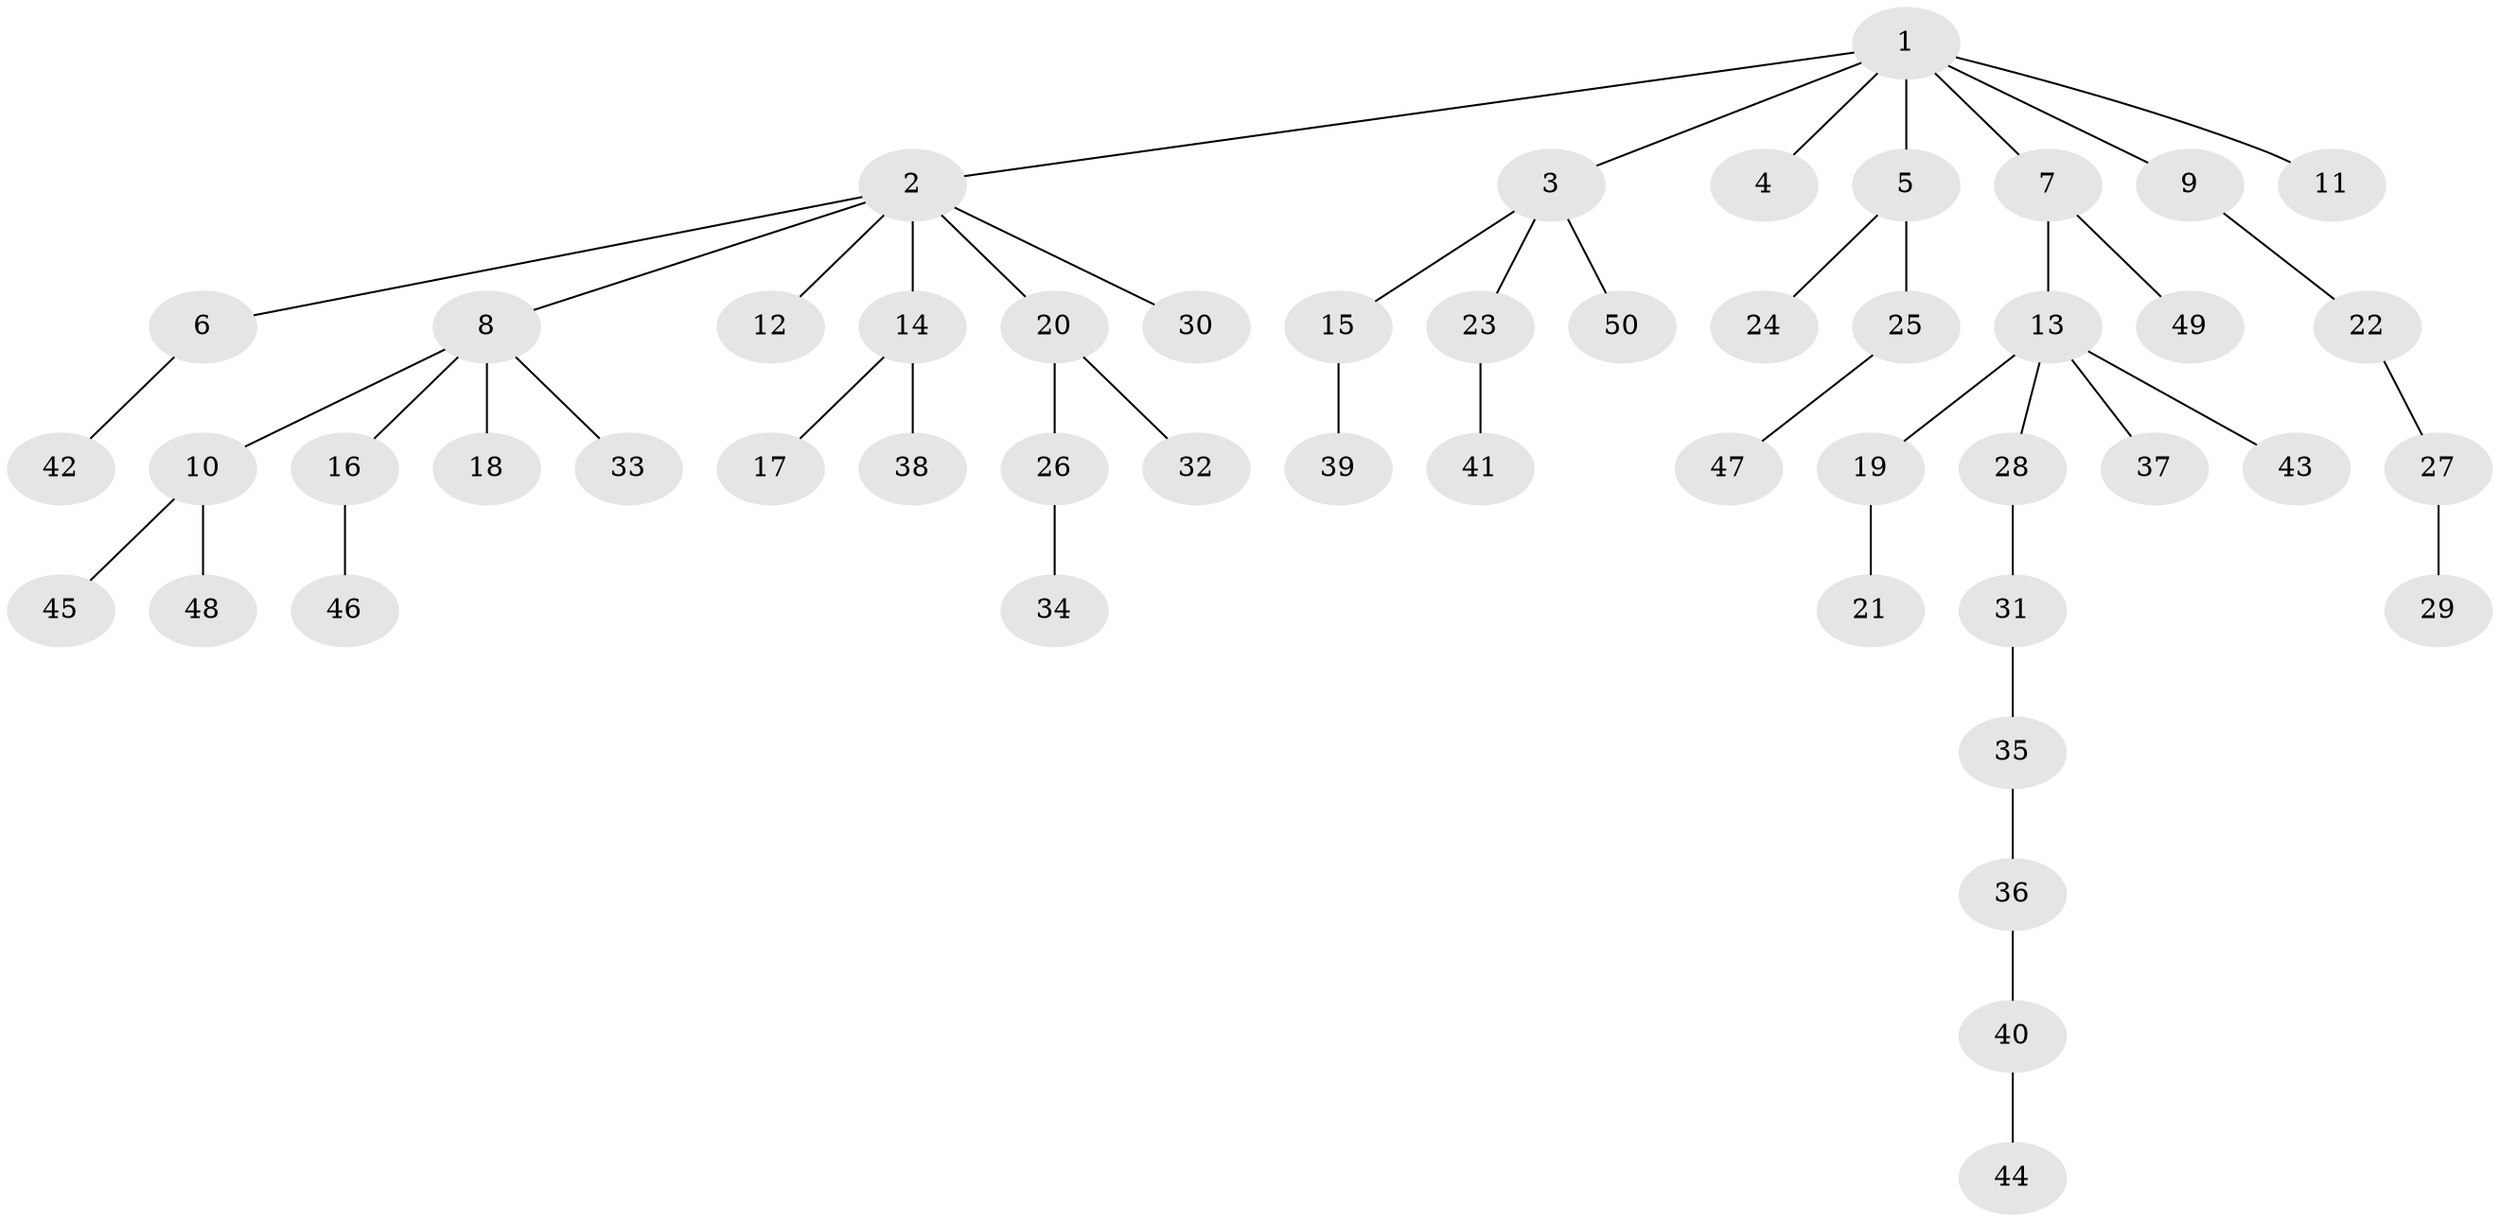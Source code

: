 // coarse degree distribution, {8: 0.0625, 3: 0.03125, 1: 0.59375, 2: 0.25, 4: 0.0625}
// Generated by graph-tools (version 1.1) at 2025/52/02/27/25 19:52:13]
// undirected, 50 vertices, 49 edges
graph export_dot {
graph [start="1"]
  node [color=gray90,style=filled];
  1;
  2;
  3;
  4;
  5;
  6;
  7;
  8;
  9;
  10;
  11;
  12;
  13;
  14;
  15;
  16;
  17;
  18;
  19;
  20;
  21;
  22;
  23;
  24;
  25;
  26;
  27;
  28;
  29;
  30;
  31;
  32;
  33;
  34;
  35;
  36;
  37;
  38;
  39;
  40;
  41;
  42;
  43;
  44;
  45;
  46;
  47;
  48;
  49;
  50;
  1 -- 2;
  1 -- 3;
  1 -- 4;
  1 -- 5;
  1 -- 7;
  1 -- 9;
  1 -- 11;
  2 -- 6;
  2 -- 8;
  2 -- 12;
  2 -- 14;
  2 -- 20;
  2 -- 30;
  3 -- 15;
  3 -- 23;
  3 -- 50;
  5 -- 24;
  5 -- 25;
  6 -- 42;
  7 -- 13;
  7 -- 49;
  8 -- 10;
  8 -- 16;
  8 -- 18;
  8 -- 33;
  9 -- 22;
  10 -- 45;
  10 -- 48;
  13 -- 19;
  13 -- 28;
  13 -- 37;
  13 -- 43;
  14 -- 17;
  14 -- 38;
  15 -- 39;
  16 -- 46;
  19 -- 21;
  20 -- 26;
  20 -- 32;
  22 -- 27;
  23 -- 41;
  25 -- 47;
  26 -- 34;
  27 -- 29;
  28 -- 31;
  31 -- 35;
  35 -- 36;
  36 -- 40;
  40 -- 44;
}
